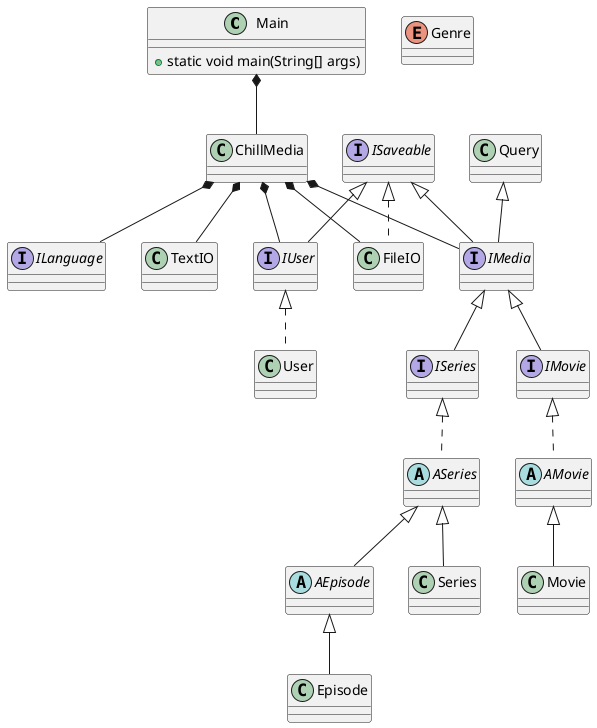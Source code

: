 @startuml

' *****************
' CLASS
' *****************

class Main {
    + static void main(String[] args)
}

' MAIN KLASSEN
class ChillMedia {

}

class Query {

}

class TextIO {

}

class FileIO implements ISaveable {

}

class User implements IUser {

}

class Movie extends AMovie {

}

class Series extends ASeries {

}

class Episode extends AEpisode {

}

' *****************
' ABSTRACT CLASS
' *****************

abstract class AMovie implements IMovie {

}

abstract class ASeries implements ISeries {


}

abstract class AEpisode extends ASeries {

}

' *****************
' INTERFACES
' *****************

interface IMedia extends ISaveable, Query {

}

interface ISeries implements IMedia {

}

interface IMovie implements IMedia {

}

interface IUser implements ISaveable {

}

interface ILanguage {

}

interface ISaveable {

}

' *****************
' ENUMS
' *****************

enum Genre {


}

' *****************
' RELATIONS
' *****************

Main *-- ChillMedia

ChillMedia *-- IMedia
ChillMedia *-- TextIO
ChillMedia *-- FileIO
ChillMedia *-- ILanguage
ChillMedia *-- IUser

@enduml